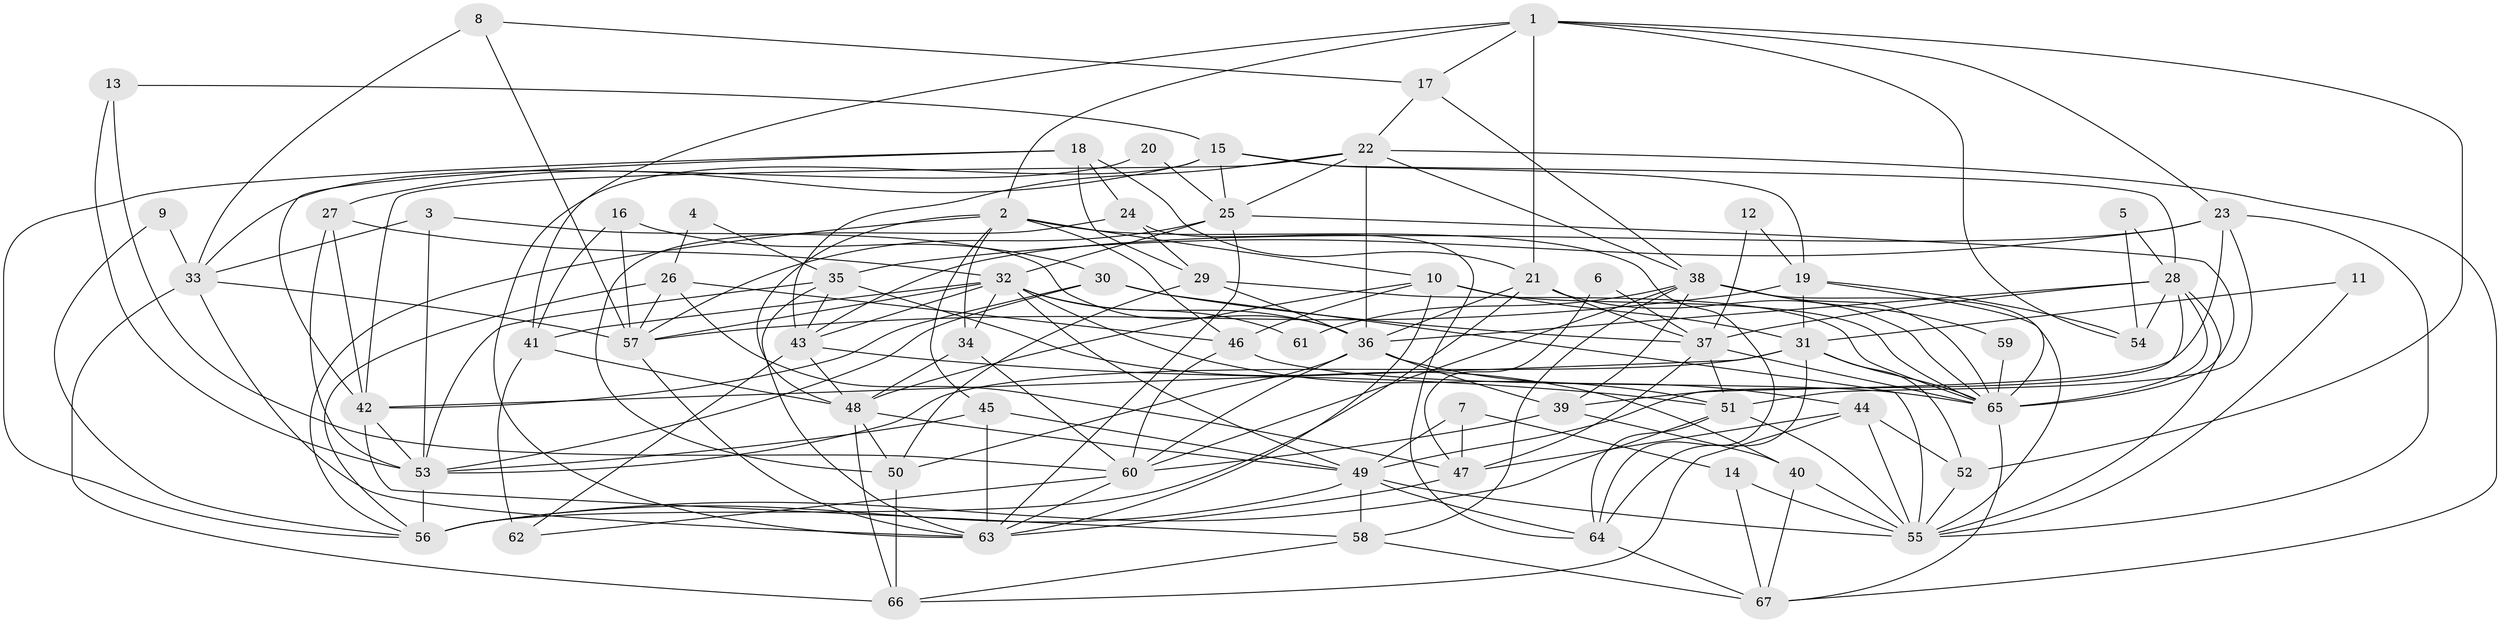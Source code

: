 // original degree distribution, {3: 0.22556390977443608, 4: 0.3007518796992481, 7: 0.06015037593984962, 2: 0.15789473684210525, 5: 0.17293233082706766, 6: 0.07518796992481203, 9: 0.007518796992481203}
// Generated by graph-tools (version 1.1) at 2025/50/03/09/25 03:50:10]
// undirected, 67 vertices, 186 edges
graph export_dot {
graph [start="1"]
  node [color=gray90,style=filled];
  1;
  2;
  3;
  4;
  5;
  6;
  7;
  8;
  9;
  10;
  11;
  12;
  13;
  14;
  15;
  16;
  17;
  18;
  19;
  20;
  21;
  22;
  23;
  24;
  25;
  26;
  27;
  28;
  29;
  30;
  31;
  32;
  33;
  34;
  35;
  36;
  37;
  38;
  39;
  40;
  41;
  42;
  43;
  44;
  45;
  46;
  47;
  48;
  49;
  50;
  51;
  52;
  53;
  54;
  55;
  56;
  57;
  58;
  59;
  60;
  61;
  62;
  63;
  64;
  65;
  66;
  67;
  1 -- 2 [weight=1.0];
  1 -- 17 [weight=1.0];
  1 -- 21 [weight=1.0];
  1 -- 23 [weight=1.0];
  1 -- 41 [weight=1.0];
  1 -- 52 [weight=1.0];
  1 -- 54 [weight=1.0];
  2 -- 10 [weight=1.0];
  2 -- 34 [weight=1.0];
  2 -- 45 [weight=1.0];
  2 -- 46 [weight=1.0];
  2 -- 48 [weight=1.0];
  2 -- 56 [weight=1.0];
  2 -- 64 [weight=1.0];
  3 -- 33 [weight=1.0];
  3 -- 36 [weight=1.0];
  3 -- 53 [weight=1.0];
  4 -- 26 [weight=1.0];
  4 -- 35 [weight=1.0];
  5 -- 28 [weight=1.0];
  5 -- 54 [weight=1.0];
  6 -- 37 [weight=1.0];
  6 -- 47 [weight=1.0];
  7 -- 14 [weight=1.0];
  7 -- 47 [weight=1.0];
  7 -- 49 [weight=1.0];
  8 -- 17 [weight=1.0];
  8 -- 33 [weight=1.0];
  8 -- 57 [weight=1.0];
  9 -- 33 [weight=1.0];
  9 -- 56 [weight=1.0];
  10 -- 31 [weight=1.0];
  10 -- 46 [weight=1.0];
  10 -- 48 [weight=1.0];
  10 -- 63 [weight=1.0];
  10 -- 65 [weight=2.0];
  11 -- 31 [weight=1.0];
  11 -- 55 [weight=1.0];
  12 -- 19 [weight=1.0];
  12 -- 37 [weight=1.0];
  13 -- 15 [weight=1.0];
  13 -- 53 [weight=1.0];
  13 -- 60 [weight=1.0];
  14 -- 55 [weight=1.0];
  14 -- 67 [weight=1.0];
  15 -- 19 [weight=1.0];
  15 -- 25 [weight=1.0];
  15 -- 27 [weight=1.0];
  15 -- 28 [weight=1.0];
  15 -- 63 [weight=1.0];
  16 -- 30 [weight=1.0];
  16 -- 41 [weight=1.0];
  16 -- 57 [weight=1.0];
  17 -- 22 [weight=1.0];
  17 -- 38 [weight=1.0];
  18 -- 21 [weight=1.0];
  18 -- 24 [weight=1.0];
  18 -- 29 [weight=1.0];
  18 -- 42 [weight=1.0];
  18 -- 56 [weight=1.0];
  19 -- 31 [weight=1.0];
  19 -- 54 [weight=1.0];
  19 -- 57 [weight=1.0];
  19 -- 65 [weight=1.0];
  20 -- 25 [weight=1.0];
  20 -- 33 [weight=1.0];
  21 -- 36 [weight=1.0];
  21 -- 37 [weight=1.0];
  21 -- 56 [weight=1.0];
  21 -- 65 [weight=1.0];
  22 -- 25 [weight=1.0];
  22 -- 36 [weight=1.0];
  22 -- 38 [weight=1.0];
  22 -- 42 [weight=1.0];
  22 -- 43 [weight=1.0];
  22 -- 67 [weight=1.0];
  23 -- 35 [weight=1.0];
  23 -- 39 [weight=1.0];
  23 -- 43 [weight=1.0];
  23 -- 51 [weight=1.0];
  23 -- 55 [weight=1.0];
  24 -- 29 [weight=1.0];
  24 -- 50 [weight=1.0];
  24 -- 64 [weight=1.0];
  25 -- 32 [weight=1.0];
  25 -- 57 [weight=1.0];
  25 -- 63 [weight=1.0];
  25 -- 65 [weight=1.0];
  26 -- 46 [weight=1.0];
  26 -- 47 [weight=1.0];
  26 -- 56 [weight=1.0];
  26 -- 57 [weight=1.0];
  27 -- 32 [weight=1.0];
  27 -- 42 [weight=1.0];
  27 -- 53 [weight=1.0];
  28 -- 36 [weight=1.0];
  28 -- 37 [weight=1.0];
  28 -- 49 [weight=1.0];
  28 -- 54 [weight=1.0];
  28 -- 55 [weight=2.0];
  28 -- 65 [weight=1.0];
  29 -- 36 [weight=1.0];
  29 -- 50 [weight=1.0];
  29 -- 65 [weight=1.0];
  30 -- 37 [weight=1.0];
  30 -- 42 [weight=1.0];
  30 -- 53 [weight=1.0];
  30 -- 55 [weight=2.0];
  31 -- 42 [weight=1.0];
  31 -- 52 [weight=1.0];
  31 -- 53 [weight=1.0];
  31 -- 64 [weight=1.0];
  31 -- 65 [weight=1.0];
  32 -- 34 [weight=1.0];
  32 -- 36 [weight=1.0];
  32 -- 41 [weight=1.0];
  32 -- 43 [weight=1.0];
  32 -- 49 [weight=1.0];
  32 -- 51 [weight=1.0];
  32 -- 57 [weight=1.0];
  32 -- 61 [weight=1.0];
  33 -- 57 [weight=1.0];
  33 -- 63 [weight=1.0];
  33 -- 66 [weight=1.0];
  34 -- 48 [weight=1.0];
  34 -- 60 [weight=1.0];
  35 -- 40 [weight=1.0];
  35 -- 43 [weight=1.0];
  35 -- 53 [weight=1.0];
  35 -- 63 [weight=1.0];
  36 -- 39 [weight=1.0];
  36 -- 44 [weight=1.0];
  36 -- 50 [weight=1.0];
  36 -- 60 [weight=1.0];
  37 -- 47 [weight=1.0];
  37 -- 51 [weight=1.0];
  37 -- 65 [weight=1.0];
  38 -- 39 [weight=1.0];
  38 -- 55 [weight=1.0];
  38 -- 58 [weight=1.0];
  38 -- 59 [weight=1.0];
  38 -- 60 [weight=1.0];
  38 -- 61 [weight=1.0];
  38 -- 65 [weight=1.0];
  39 -- 40 [weight=1.0];
  39 -- 60 [weight=1.0];
  40 -- 55 [weight=1.0];
  40 -- 67 [weight=1.0];
  41 -- 48 [weight=1.0];
  41 -- 62 [weight=1.0];
  42 -- 53 [weight=1.0];
  42 -- 58 [weight=1.0];
  43 -- 48 [weight=1.0];
  43 -- 51 [weight=1.0];
  43 -- 62 [weight=1.0];
  44 -- 47 [weight=1.0];
  44 -- 52 [weight=1.0];
  44 -- 55 [weight=1.0];
  44 -- 66 [weight=1.0];
  45 -- 49 [weight=1.0];
  45 -- 53 [weight=1.0];
  45 -- 63 [weight=1.0];
  46 -- 60 [weight=1.0];
  46 -- 65 [weight=1.0];
  47 -- 63 [weight=1.0];
  48 -- 49 [weight=1.0];
  48 -- 50 [weight=1.0];
  48 -- 66 [weight=1.0];
  49 -- 55 [weight=1.0];
  49 -- 56 [weight=1.0];
  49 -- 58 [weight=1.0];
  49 -- 64 [weight=1.0];
  50 -- 66 [weight=1.0];
  51 -- 55 [weight=1.0];
  51 -- 56 [weight=2.0];
  51 -- 64 [weight=1.0];
  52 -- 55 [weight=1.0];
  53 -- 56 [weight=1.0];
  57 -- 63 [weight=1.0];
  58 -- 66 [weight=1.0];
  58 -- 67 [weight=1.0];
  59 -- 65 [weight=1.0];
  60 -- 62 [weight=1.0];
  60 -- 63 [weight=1.0];
  64 -- 67 [weight=1.0];
  65 -- 67 [weight=1.0];
}
